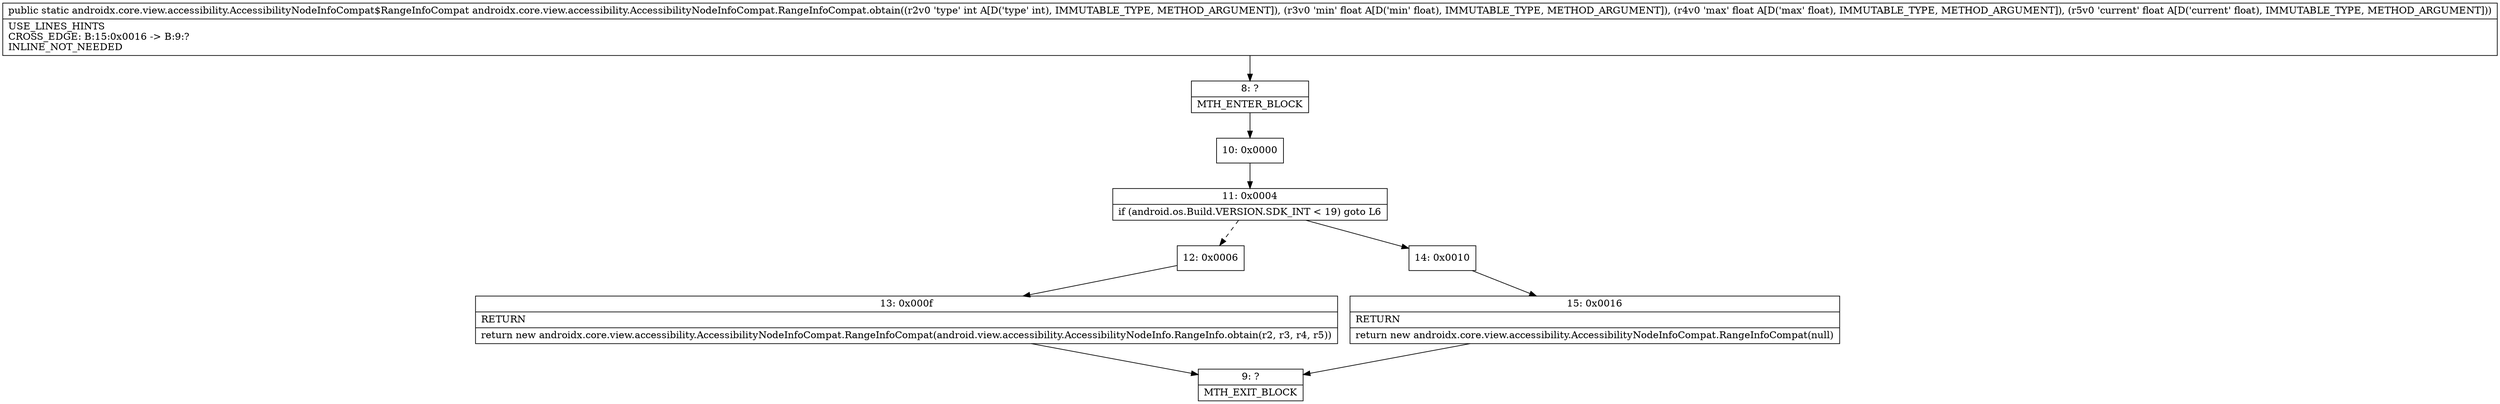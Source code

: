 digraph "CFG forandroidx.core.view.accessibility.AccessibilityNodeInfoCompat.RangeInfoCompat.obtain(IFFF)Landroidx\/core\/view\/accessibility\/AccessibilityNodeInfoCompat$RangeInfoCompat;" {
Node_8 [shape=record,label="{8\:\ ?|MTH_ENTER_BLOCK\l}"];
Node_10 [shape=record,label="{10\:\ 0x0000}"];
Node_11 [shape=record,label="{11\:\ 0x0004|if (android.os.Build.VERSION.SDK_INT \< 19) goto L6\l}"];
Node_12 [shape=record,label="{12\:\ 0x0006}"];
Node_13 [shape=record,label="{13\:\ 0x000f|RETURN\l|return new androidx.core.view.accessibility.AccessibilityNodeInfoCompat.RangeInfoCompat(android.view.accessibility.AccessibilityNodeInfo.RangeInfo.obtain(r2, r3, r4, r5))\l}"];
Node_9 [shape=record,label="{9\:\ ?|MTH_EXIT_BLOCK\l}"];
Node_14 [shape=record,label="{14\:\ 0x0010}"];
Node_15 [shape=record,label="{15\:\ 0x0016|RETURN\l|return new androidx.core.view.accessibility.AccessibilityNodeInfoCompat.RangeInfoCompat(null)\l}"];
MethodNode[shape=record,label="{public static androidx.core.view.accessibility.AccessibilityNodeInfoCompat$RangeInfoCompat androidx.core.view.accessibility.AccessibilityNodeInfoCompat.RangeInfoCompat.obtain((r2v0 'type' int A[D('type' int), IMMUTABLE_TYPE, METHOD_ARGUMENT]), (r3v0 'min' float A[D('min' float), IMMUTABLE_TYPE, METHOD_ARGUMENT]), (r4v0 'max' float A[D('max' float), IMMUTABLE_TYPE, METHOD_ARGUMENT]), (r5v0 'current' float A[D('current' float), IMMUTABLE_TYPE, METHOD_ARGUMENT]))  | USE_LINES_HINTS\lCROSS_EDGE: B:15:0x0016 \-\> B:9:?\lINLINE_NOT_NEEDED\l}"];
MethodNode -> Node_8;Node_8 -> Node_10;
Node_10 -> Node_11;
Node_11 -> Node_12[style=dashed];
Node_11 -> Node_14;
Node_12 -> Node_13;
Node_13 -> Node_9;
Node_14 -> Node_15;
Node_15 -> Node_9;
}

